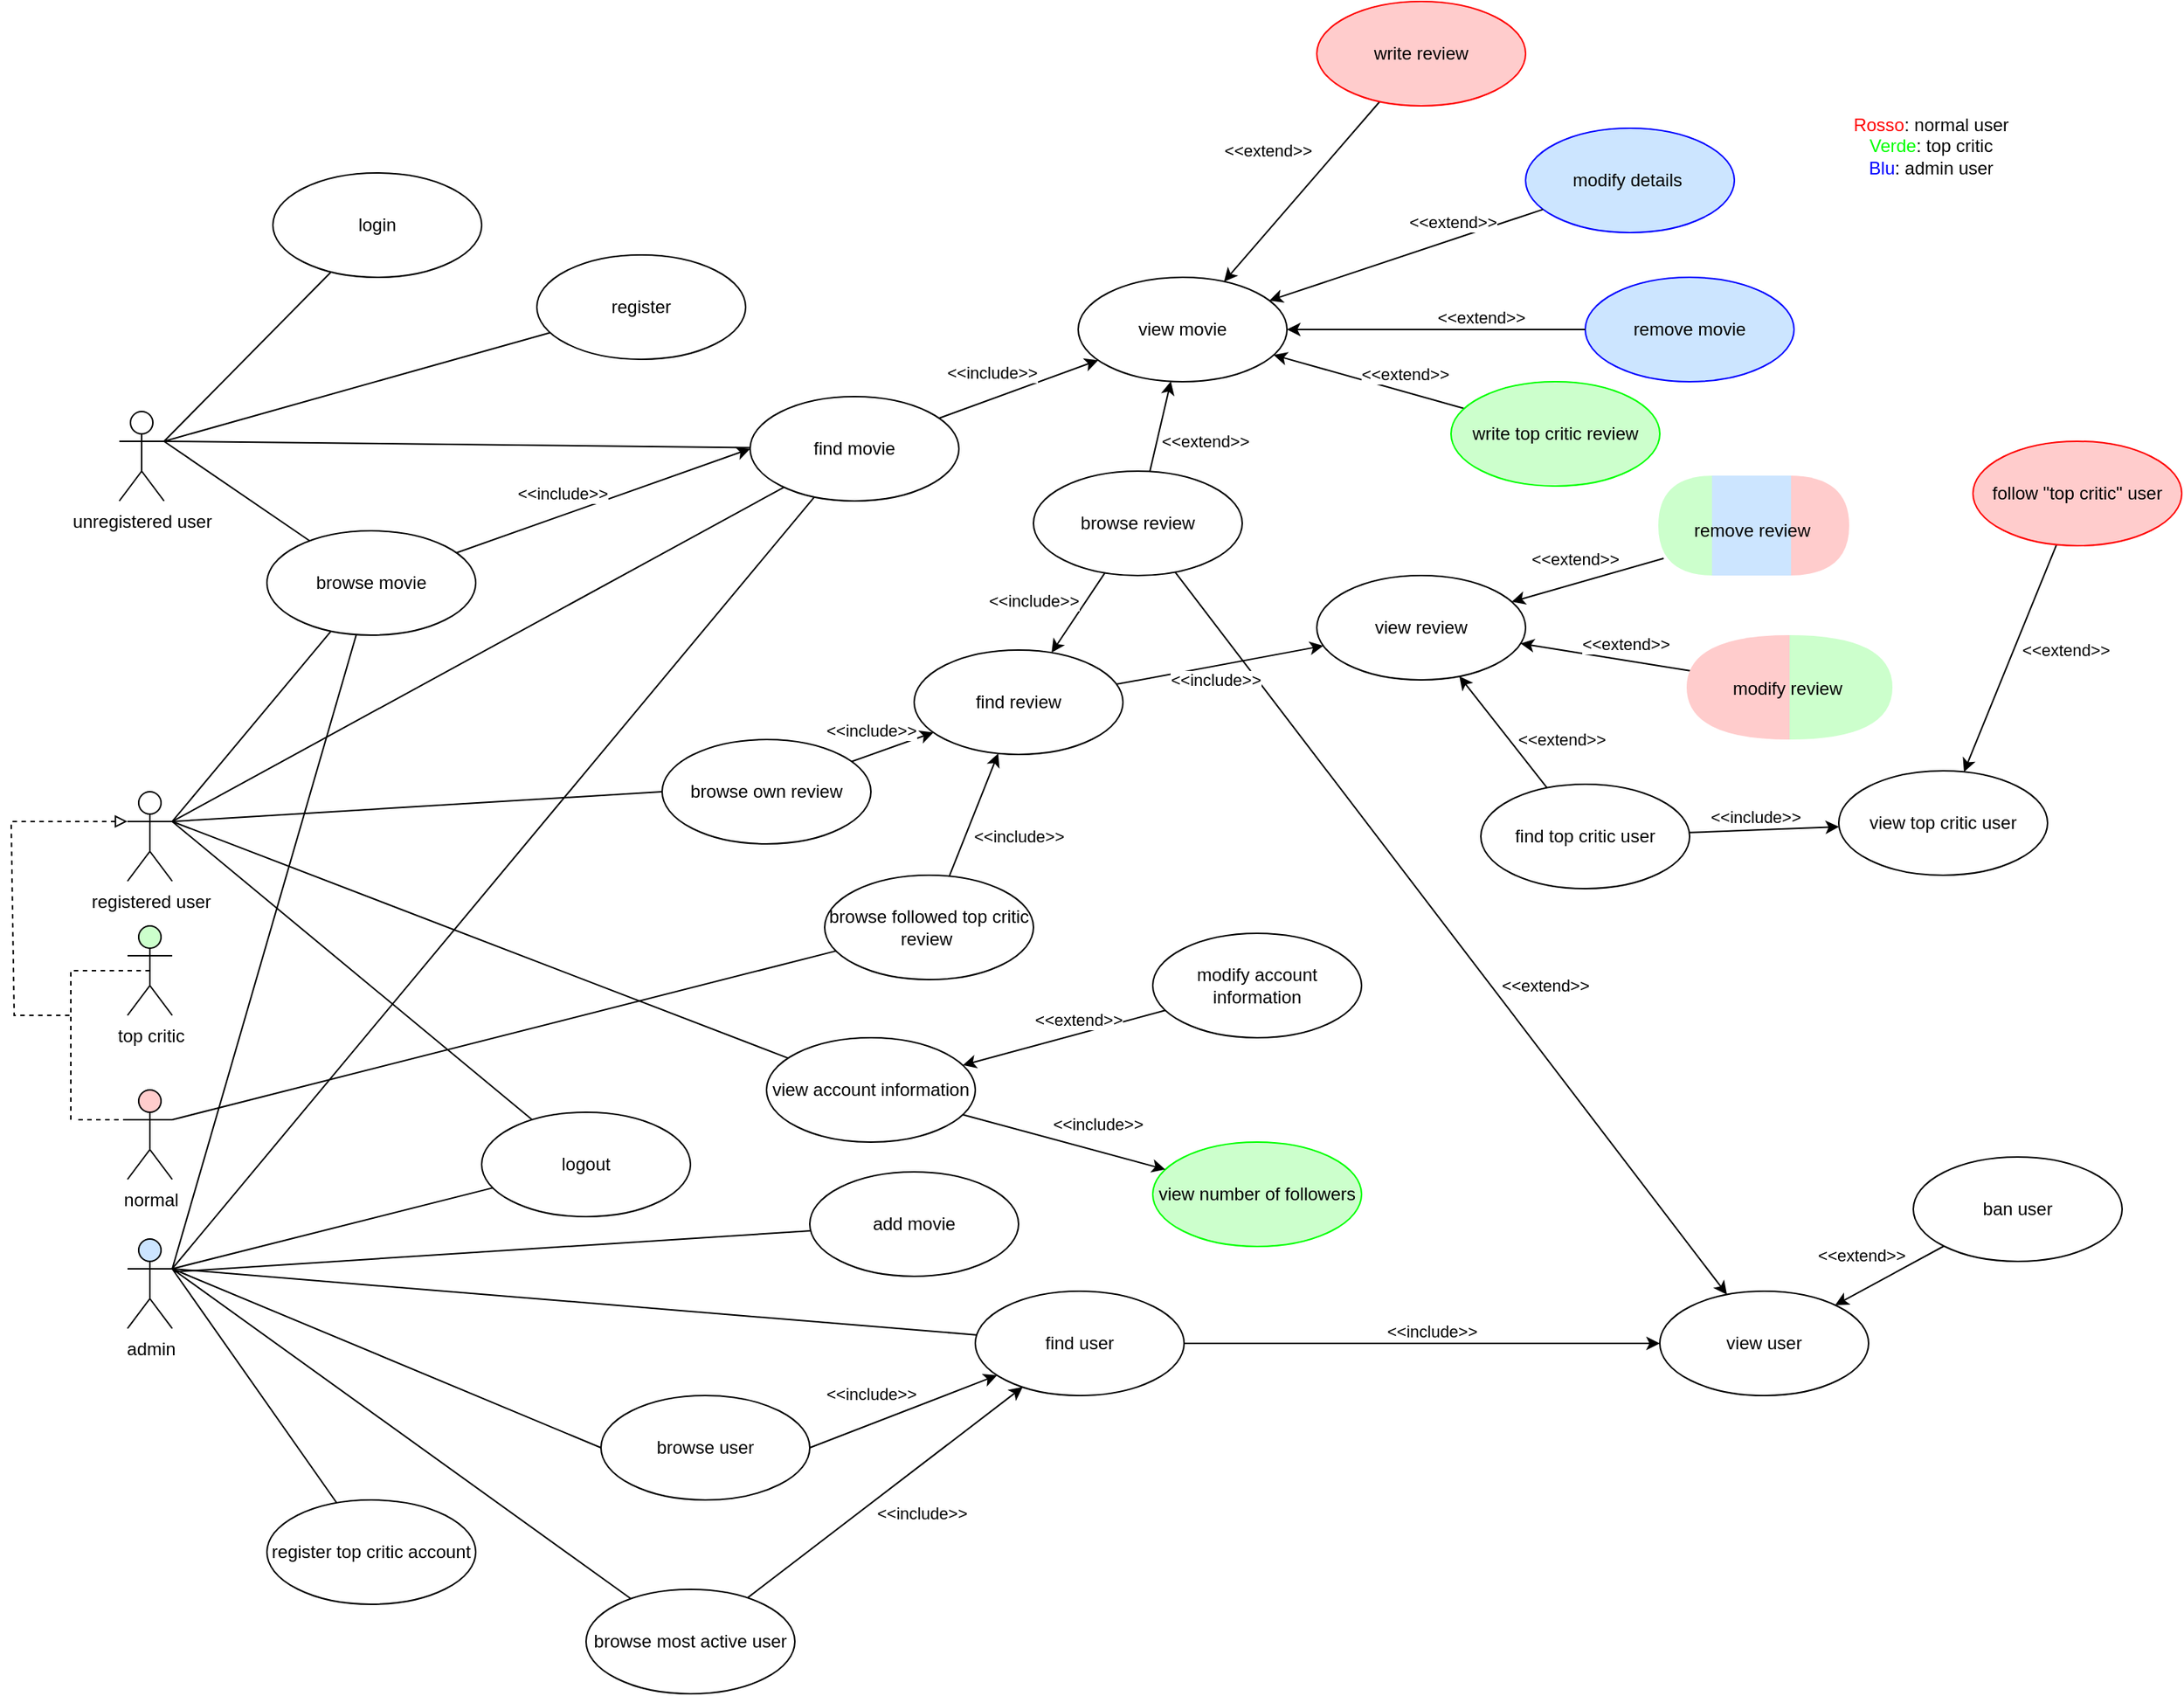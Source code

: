<mxfile version="11.1.4" type="device"><diagram id="yHL_Qfg9oR6NgDnkEY8L" name="Pagina-1"><mxGraphModel dx="628" dy="723" grid="0" gridSize="10" guides="1" tooltips="1" connect="1" arrows="1" fold="1" page="1" pageScale="1" pageWidth="827" pageHeight="1169" math="0" shadow="0"><root><mxCell id="0"/><mxCell id="1" parent="0"/><mxCell id="jIxoqmBoYQ7-ECyy3qYm-38" style="edgeStyle=none;rounded=0;orthogonalLoop=1;jettySize=auto;html=1;exitX=1;exitY=0.5;exitDx=0;exitDy=0;entryX=0;entryY=0.5;entryDx=0;entryDy=0;startArrow=none;startFill=0;endArrow=none;endFill=0;" parent="1" edge="1"><mxGeometry relative="1" as="geometry"><mxPoint x="760.0" y="835" as="sourcePoint"/></mxGeometry></mxCell><mxCell id="jIxoqmBoYQ7-ECyy3qYm-43" style="edgeStyle=none;rounded=0;orthogonalLoop=1;jettySize=auto;html=1;exitX=1;exitY=0.5;exitDx=0;exitDy=0;startArrow=none;startFill=0;endArrow=none;endFill=0;entryX=0;entryY=0.5;entryDx=0;entryDy=0;" parent="1" edge="1"><mxGeometry relative="1" as="geometry"><mxPoint x="625" y="965" as="targetPoint"/></mxGeometry></mxCell><mxCell id="kdYPB71V-sgYkFToy0l9-1" style="rounded=0;orthogonalLoop=1;jettySize=auto;html=1;endArrow=none;endFill=0;elbow=vertical;jumpStyle=none;" parent="1" target="kdYPB71V-sgYkFToy0l9-6" edge="1"><mxGeometry relative="1" as="geometry"><mxPoint x="258" y="317" as="sourcePoint"/></mxGeometry></mxCell><mxCell id="kdYPB71V-sgYkFToy0l9-2" style="rounded=0;orthogonalLoop=1;jettySize=auto;html=1;exitX=1;exitY=0.333;exitDx=0;exitDy=0;exitPerimeter=0;endArrow=none;endFill=0;" parent="1" source="kdYPB71V-sgYkFToy0l9-5" target="kdYPB71V-sgYkFToy0l9-7" edge="1"><mxGeometry relative="1" as="geometry"/></mxCell><mxCell id="kdYPB71V-sgYkFToy0l9-3" style="edgeStyle=none;rounded=0;orthogonalLoop=1;jettySize=auto;html=1;exitX=1;exitY=0.333;exitDx=0;exitDy=0;exitPerimeter=0;endArrow=none;endFill=0;" parent="1" source="kdYPB71V-sgYkFToy0l9-5" target="kdYPB71V-sgYkFToy0l9-10" edge="1"><mxGeometry relative="1" as="geometry"/></mxCell><mxCell id="kdYPB71V-sgYkFToy0l9-4" style="edgeStyle=none;rounded=0;orthogonalLoop=1;jettySize=auto;html=1;exitX=1;exitY=0.333;exitDx=0;exitDy=0;exitPerimeter=0;startArrow=none;startFill=0;endArrow=none;endFill=0;" parent="1" source="kdYPB71V-sgYkFToy0l9-5" target="kdYPB71V-sgYkFToy0l9-13" edge="1"><mxGeometry relative="1" as="geometry"/></mxCell><mxCell id="kdYPB71V-sgYkFToy0l9-5" value="unregistered user" style="shape=umlActor;verticalLabelPosition=bottom;labelBackgroundColor=#ffffff;verticalAlign=top;html=1;outlineConnect=0;" parent="1" vertex="1"><mxGeometry x="228" y="297" width="30" height="60" as="geometry"/></mxCell><mxCell id="kdYPB71V-sgYkFToy0l9-6" value="login" style="ellipse;whiteSpace=wrap;html=1;" parent="1" vertex="1"><mxGeometry x="331" y="137" width="140" height="70" as="geometry"/></mxCell><mxCell id="kdYPB71V-sgYkFToy0l9-7" value="register" style="ellipse;whiteSpace=wrap;html=1;" parent="1" vertex="1"><mxGeometry x="508" y="192" width="140" height="70" as="geometry"/></mxCell><mxCell id="kdYPB71V-sgYkFToy0l9-8" style="edgeStyle=none;rounded=0;orthogonalLoop=1;jettySize=auto;html=1;endArrow=classic;endFill=1;entryX=0;entryY=0.5;entryDx=0;entryDy=0;" parent="1" source="kdYPB71V-sgYkFToy0l9-10" target="kdYPB71V-sgYkFToy0l9-13" edge="1"><mxGeometry relative="1" as="geometry"><mxPoint x="681" y="347.182" as="targetPoint"/><mxPoint x="481" y="332" as="sourcePoint"/></mxGeometry></mxCell><mxCell id="kdYPB71V-sgYkFToy0l9-9" value="&amp;lt;&amp;lt;include&amp;gt;&amp;gt;" style="edgeLabel;html=1;align=center;verticalAlign=middle;resizable=0;points=[];" parent="kdYPB71V-sgYkFToy0l9-8" vertex="1" connectable="0"><mxGeometry x="-0.227" y="1" relative="1" as="geometry"><mxPoint x="-4.5" y="-12" as="offset"/></mxGeometry></mxCell><mxCell id="kdYPB71V-sgYkFToy0l9-10" value="browse movie" style="ellipse;whiteSpace=wrap;html=1;fontStyle=0" parent="1" vertex="1"><mxGeometry x="327" y="377" width="140" height="70" as="geometry"/></mxCell><mxCell id="kdYPB71V-sgYkFToy0l9-11" style="edgeStyle=none;rounded=0;orthogonalLoop=1;jettySize=auto;html=1;endArrow=classic;endFill=1;" parent="1" source="kdYPB71V-sgYkFToy0l9-13" target="kdYPB71V-sgYkFToy0l9-16" edge="1"><mxGeometry relative="1" as="geometry"><mxPoint x="941" y="346.957" as="targetPoint"/></mxGeometry></mxCell><mxCell id="kdYPB71V-sgYkFToy0l9-12" value="&amp;lt;&amp;lt;include&amp;gt;&amp;gt;" style="edgeLabel;html=1;align=center;verticalAlign=middle;resizable=0;points=[];" parent="kdYPB71V-sgYkFToy0l9-11" vertex="1" connectable="0"><mxGeometry x="-0.085" y="2" relative="1" as="geometry"><mxPoint x="-13.5" y="-11.5" as="offset"/></mxGeometry></mxCell><mxCell id="kdYPB71V-sgYkFToy0l9-13" value="find movie" style="ellipse;whiteSpace=wrap;html=1;fontStyle=0" parent="1" vertex="1"><mxGeometry x="651" y="287" width="140" height="70" as="geometry"/></mxCell><mxCell id="kdYPB71V-sgYkFToy0l9-14" style="edgeStyle=none;rounded=0;orthogonalLoop=1;jettySize=auto;html=1;endArrow=none;endFill=0;startArrow=classic;startFill=1;" parent="1" source="kdYPB71V-sgYkFToy0l9-16" target="8tLH-5Q1OPJSvlSUogec-1" edge="1"><mxGeometry relative="1" as="geometry"><mxPoint x="1017.857" y="247.0" as="targetPoint"/></mxGeometry></mxCell><mxCell id="kdYPB71V-sgYkFToy0l9-15" value="&amp;lt;&amp;lt;extend&amp;gt;&amp;gt;" style="edgeLabel;html=1;align=center;verticalAlign=middle;resizable=0;points=[];" parent="kdYPB71V-sgYkFToy0l9-14" vertex="1" connectable="0"><mxGeometry x="0.293" relative="1" as="geometry"><mxPoint x="32" y="1.5" as="offset"/></mxGeometry></mxCell><mxCell id="kdYPB71V-sgYkFToy0l9-16" value="view movie" style="ellipse;whiteSpace=wrap;html=1;fontStyle=0" parent="1" vertex="1"><mxGeometry x="871" y="207" width="140" height="70" as="geometry"/></mxCell><mxCell id="kdYPB71V-sgYkFToy0l9-17" style="edgeStyle=none;rounded=0;orthogonalLoop=1;jettySize=auto;html=1;startArrow=classic;startFill=1;endArrow=none;endFill=0;" parent="1" source="kdYPB71V-sgYkFToy0l9-73" target="kdYPB71V-sgYkFToy0l9-46" edge="1"><mxGeometry relative="1" as="geometry"/></mxCell><mxCell id="kdYPB71V-sgYkFToy0l9-18" value="&amp;lt;&amp;lt;extend&amp;gt;&amp;gt;" style="edgeLabel;html=1;align=center;verticalAlign=middle;resizable=0;points=[];" parent="kdYPB71V-sgYkFToy0l9-17" vertex="1" connectable="0"><mxGeometry x="0.129" y="1" relative="1" as="geometry"><mxPoint x="33.5" y="5" as="offset"/></mxGeometry></mxCell><mxCell id="kdYPB71V-sgYkFToy0l9-19" value="view review" style="ellipse;whiteSpace=wrap;html=1;" parent="1" vertex="1"><mxGeometry x="1031" y="407" width="140" height="70" as="geometry"/></mxCell><mxCell id="kdYPB71V-sgYkFToy0l9-20" style="edgeStyle=none;rounded=0;orthogonalLoop=1;jettySize=auto;html=1;exitX=1;exitY=0.333;exitDx=0;exitDy=0;exitPerimeter=0;startArrow=none;startFill=0;endArrow=none;endFill=0;" parent="1" source="kdYPB71V-sgYkFToy0l9-26" target="kdYPB71V-sgYkFToy0l9-10" edge="1"><mxGeometry relative="1" as="geometry"/></mxCell><mxCell id="kdYPB71V-sgYkFToy0l9-21" style="edgeStyle=none;rounded=0;orthogonalLoop=1;jettySize=auto;html=1;exitX=1;exitY=0.333;exitDx=0;exitDy=0;exitPerimeter=0;startArrow=none;startFill=0;endArrow=none;endFill=0;" parent="1" source="kdYPB71V-sgYkFToy0l9-26" target="kdYPB71V-sgYkFToy0l9-35" edge="1"><mxGeometry relative="1" as="geometry"/></mxCell><mxCell id="kdYPB71V-sgYkFToy0l9-22" style="edgeStyle=none;rounded=0;orthogonalLoop=1;jettySize=auto;html=1;exitX=1;exitY=0.333;exitDx=0;exitDy=0;exitPerimeter=0;entryX=0;entryY=0.5;entryDx=0;entryDy=0;startArrow=none;startFill=0;endArrow=none;endFill=0;" parent="1" source="kdYPB71V-sgYkFToy0l9-26" target="kdYPB71V-sgYkFToy0l9-39" edge="1"><mxGeometry relative="1" as="geometry"/></mxCell><mxCell id="kdYPB71V-sgYkFToy0l9-23" style="edgeStyle=none;rounded=0;orthogonalLoop=1;jettySize=auto;html=1;exitX=1;exitY=0.333;exitDx=0;exitDy=0;exitPerimeter=0;startArrow=none;startFill=0;endArrow=none;endFill=0;" parent="1" source="kdYPB71V-sgYkFToy0l9-26" target="kdYPB71V-sgYkFToy0l9-42" edge="1"><mxGeometry relative="1" as="geometry"><mxPoint x="396" y="842" as="targetPoint"/></mxGeometry></mxCell><mxCell id="kdYPB71V-sgYkFToy0l9-24" style="edgeStyle=none;rounded=0;orthogonalLoop=1;jettySize=auto;html=1;exitX=1;exitY=0.333;exitDx=0;exitDy=0;exitPerimeter=0;startArrow=none;startFill=0;endArrow=none;endFill=0;" parent="1" source="kdYPB71V-sgYkFToy0l9-28" target="kdYPB71V-sgYkFToy0l9-47" edge="1"><mxGeometry relative="1" as="geometry"/></mxCell><mxCell id="kdYPB71V-sgYkFToy0l9-25" style="edgeStyle=none;rounded=0;orthogonalLoop=1;jettySize=auto;html=1;exitX=1;exitY=0.333;exitDx=0;exitDy=0;exitPerimeter=0;startArrow=none;startFill=0;endArrow=none;endFill=0;" parent="1" source="kdYPB71V-sgYkFToy0l9-26" target="kdYPB71V-sgYkFToy0l9-13" edge="1"><mxGeometry relative="1" as="geometry"/></mxCell><mxCell id="kdYPB71V-sgYkFToy0l9-26" value="registered user" style="shape=umlActor;verticalLabelPosition=bottom;labelBackgroundColor=#ffffff;verticalAlign=top;html=1;outlineConnect=0;" parent="1" vertex="1"><mxGeometry x="233.5" y="552" width="30" height="60" as="geometry"/></mxCell><mxCell id="kdYPB71V-sgYkFToy0l9-27" style="edgeStyle=none;rounded=0;orthogonalLoop=1;jettySize=auto;html=1;exitX=0;exitY=0.333;exitDx=0;exitDy=0;exitPerimeter=0;endArrow=none;endFill=0;dashed=1;" parent="1" source="kdYPB71V-sgYkFToy0l9-28" edge="1"><mxGeometry relative="1" as="geometry"><mxPoint x="197.5" y="772" as="targetPoint"/></mxGeometry></mxCell><mxCell id="kdYPB71V-sgYkFToy0l9-28" value="normal" style="shape=umlActor;verticalLabelPosition=bottom;labelBackgroundColor=#ffffff;verticalAlign=top;html=1;outlineConnect=0;fillColor=#FFCCCC;" parent="1" vertex="1"><mxGeometry x="233.5" y="752" width="30" height="60" as="geometry"/></mxCell><mxCell id="kdYPB71V-sgYkFToy0l9-29" style="edgeStyle=none;rounded=0;orthogonalLoop=1;jettySize=auto;html=1;exitX=1;exitY=0.333;exitDx=0;exitDy=0;exitPerimeter=0;entryX=0;entryY=0.5;entryDx=0;entryDy=0;startArrow=none;startFill=0;endArrow=none;endFill=0;" parent="1" source="kdYPB71V-sgYkFToy0l9-32" target="kdYPB71V-sgYkFToy0l9-50" edge="1"><mxGeometry relative="1" as="geometry"/></mxCell><mxCell id="kdYPB71V-sgYkFToy0l9-30" style="edgeStyle=none;rounded=0;orthogonalLoop=1;jettySize=auto;html=1;startArrow=none;startFill=0;endArrow=none;endFill=0;" parent="1" target="kdYPB71V-sgYkFToy0l9-64" edge="1"><mxGeometry relative="1" as="geometry"><mxPoint x="265" y="874" as="sourcePoint"/></mxGeometry></mxCell><mxCell id="kdYPB71V-sgYkFToy0l9-31" style="edgeStyle=none;rounded=0;orthogonalLoop=1;jettySize=auto;html=1;exitX=1;exitY=0.333;exitDx=0;exitDy=0;exitPerimeter=0;startArrow=none;startFill=0;endArrow=none;endFill=0;" parent="1" source="kdYPB71V-sgYkFToy0l9-32" target="kdYPB71V-sgYkFToy0l9-53" edge="1"><mxGeometry relative="1" as="geometry"/></mxCell><mxCell id="8tLH-5Q1OPJSvlSUogec-25" style="rounded=0;orthogonalLoop=1;jettySize=auto;html=1;endArrow=none;endFill=0;exitX=1;exitY=0.333;exitDx=0;exitDy=0;exitPerimeter=0;" parent="1" source="kdYPB71V-sgYkFToy0l9-32" target="kdYPB71V-sgYkFToy0l9-35" edge="1"><mxGeometry relative="1" as="geometry"/></mxCell><mxCell id="kdYPB71V-sgYkFToy0l9-32" value="admin" style="shape=umlActor;verticalLabelPosition=bottom;labelBackgroundColor=#ffffff;verticalAlign=top;html=1;outlineConnect=0;fillColor=#CCE5FF;" parent="1" vertex="1"><mxGeometry x="233.5" y="852" width="30" height="60" as="geometry"/></mxCell><mxCell id="kdYPB71V-sgYkFToy0l9-33" value="" style="endArrow=none;html=1;rounded=0;dashed=1;" parent="1" edge="1"><mxGeometry width="50" height="50" relative="1" as="geometry"><mxPoint x="195.5" y="772" as="sourcePoint"/><mxPoint x="195.5" y="672" as="targetPoint"/></mxGeometry></mxCell><mxCell id="kdYPB71V-sgYkFToy0l9-34" value="" style="endArrow=none;html=1;rounded=0;endFill=0;dashed=1;startArrow=block;startFill=0;exitX=0;exitY=0.333;exitDx=0;exitDy=0;exitPerimeter=0;" parent="1" source="kdYPB71V-sgYkFToy0l9-26" edge="1"><mxGeometry width="50" height="50" relative="1" as="geometry"><mxPoint x="155.5" y="762" as="sourcePoint"/><mxPoint x="197.5" y="702" as="targetPoint"/><Array as="points"><mxPoint x="155.5" y="572"/><mxPoint x="157.5" y="702"/></Array></mxGeometry></mxCell><mxCell id="kdYPB71V-sgYkFToy0l9-35" value="logout" style="ellipse;whiteSpace=wrap;html=1;" parent="1" vertex="1"><mxGeometry x="471" y="767" width="140" height="70" as="geometry"/></mxCell><mxCell id="kdYPB71V-sgYkFToy0l9-36" style="edgeStyle=none;rounded=0;orthogonalLoop=1;jettySize=auto;html=1;endArrow=none;endFill=0;startArrow=classic;startFill=1;" parent="1" source="kdYPB71V-sgYkFToy0l9-16" target="kdYPB71V-sgYkFToy0l9-38" edge="1"><mxGeometry relative="1" as="geometry"><mxPoint x="1237.857" y="277.0" as="targetPoint"/><mxPoint x="1051" y="337" as="sourcePoint"/></mxGeometry></mxCell><mxCell id="kdYPB71V-sgYkFToy0l9-37" value="&amp;lt;&amp;lt;extend&amp;gt;&amp;gt;" style="edgeLabel;html=1;align=center;verticalAlign=middle;resizable=0;points=[];" parent="kdYPB71V-sgYkFToy0l9-36" vertex="1" connectable="0"><mxGeometry x="0.293" relative="1" as="geometry"><mxPoint x="-38.5" y="-10" as="offset"/></mxGeometry></mxCell><mxCell id="kdYPB71V-sgYkFToy0l9-38" value="write review" style="ellipse;whiteSpace=wrap;html=1;strokeColor=#FF0000;fillColor=#FFCCCC;" parent="1" vertex="1"><mxGeometry x="1031" y="22" width="140" height="70" as="geometry"/></mxCell><mxCell id="kdYPB71V-sgYkFToy0l9-39" value="browse own review" style="ellipse;whiteSpace=wrap;html=1;" parent="1" vertex="1"><mxGeometry x="592" y="517" width="140" height="70" as="geometry"/></mxCell><mxCell id="kdYPB71V-sgYkFToy0l9-42" value="view account information" style="ellipse;whiteSpace=wrap;html=1;" parent="1" vertex="1"><mxGeometry x="662" y="717" width="140" height="70" as="geometry"/></mxCell><mxCell id="kdYPB71V-sgYkFToy0l9-43" value="modify account information" style="ellipse;whiteSpace=wrap;html=1;strokeColor=#000000;" parent="1" vertex="1"><mxGeometry x="921" y="647" width="140" height="70" as="geometry"/></mxCell><mxCell id="kdYPB71V-sgYkFToy0l9-44" style="edgeStyle=none;rounded=0;orthogonalLoop=1;jettySize=auto;html=1;endArrow=none;endFill=0;startArrow=classic;startFill=1;" parent="1" source="kdYPB71V-sgYkFToy0l9-42" target="kdYPB71V-sgYkFToy0l9-43" edge="1"><mxGeometry relative="1" as="geometry"><mxPoint x="862" y="487" as="targetPoint"/><mxPoint x="815.64" y="572.41" as="sourcePoint"/></mxGeometry></mxCell><mxCell id="kdYPB71V-sgYkFToy0l9-45" value="&amp;lt;&amp;lt;extend&amp;gt;&amp;gt;" style="edgeLabel;html=1;align=center;verticalAlign=middle;resizable=0;points=[];" parent="kdYPB71V-sgYkFToy0l9-44" vertex="1" connectable="0"><mxGeometry x="0.293" relative="1" as="geometry"><mxPoint x="-10.5" y="-6.5" as="offset"/></mxGeometry></mxCell><mxCell id="kdYPB71V-sgYkFToy0l9-46" value="follow &quot;top critic&quot; user" style="ellipse;whiteSpace=wrap;html=1;strokeColor=#FF0000;fillColor=#FFCCCC;" parent="1" vertex="1"><mxGeometry x="1471" y="317" width="140" height="70" as="geometry"/></mxCell><mxCell id="kdYPB71V-sgYkFToy0l9-47" value="browse followed top critic review&amp;nbsp;" style="ellipse;whiteSpace=wrap;html=1;strokeColor=#000000;fillColor=none;" parent="1" vertex="1"><mxGeometry x="701" y="608" width="140" height="70" as="geometry"/></mxCell><mxCell id="kdYPB71V-sgYkFToy0l9-48" style="edgeStyle=none;rounded=0;orthogonalLoop=1;jettySize=auto;html=1;exitX=1;exitY=0.5;exitDx=0;exitDy=0;startArrow=none;startFill=0;endArrow=classic;endFill=1;" parent="1" source="kdYPB71V-sgYkFToy0l9-50" target="kdYPB71V-sgYkFToy0l9-53" edge="1"><mxGeometry relative="1" as="geometry"/></mxCell><mxCell id="kdYPB71V-sgYkFToy0l9-49" value="&amp;lt;&amp;lt;include&amp;gt;&amp;gt;" style="edgeLabel;html=1;align=center;verticalAlign=middle;resizable=0;points=[];" parent="kdYPB71V-sgYkFToy0l9-48" vertex="1" connectable="0"><mxGeometry x="-0.15" y="1" relative="1" as="geometry"><mxPoint x="-12" y="-14.5" as="offset"/></mxGeometry></mxCell><mxCell id="kdYPB71V-sgYkFToy0l9-50" value="browse user" style="ellipse;whiteSpace=wrap;html=1;fontStyle=0;strokeColor=#000000;" parent="1" vertex="1"><mxGeometry x="551" y="957" width="140" height="70" as="geometry"/></mxCell><mxCell id="kdYPB71V-sgYkFToy0l9-51" style="edgeStyle=none;rounded=0;orthogonalLoop=1;jettySize=auto;html=1;exitX=1;exitY=0.5;exitDx=0;exitDy=0;entryX=0;entryY=0.5;entryDx=0;entryDy=0;startArrow=none;startFill=0;endArrow=classic;endFill=1;" parent="1" source="kdYPB71V-sgYkFToy0l9-53" target="kdYPB71V-sgYkFToy0l9-54" edge="1"><mxGeometry relative="1" as="geometry"/></mxCell><mxCell id="kdYPB71V-sgYkFToy0l9-52" value="&amp;lt;&amp;lt;include&amp;gt;&amp;gt;" style="edgeLabel;html=1;align=center;verticalAlign=middle;resizable=0;points=[];" parent="kdYPB71V-sgYkFToy0l9-51" vertex="1" connectable="0"><mxGeometry x="0.187" y="-3" relative="1" as="geometry"><mxPoint x="-23.5" y="-11.5" as="offset"/></mxGeometry></mxCell><mxCell id="kdYPB71V-sgYkFToy0l9-53" value="find user" style="ellipse;whiteSpace=wrap;html=1;fontStyle=0;strokeColor=#000000;" parent="1" vertex="1"><mxGeometry x="802" y="887" width="140" height="70" as="geometry"/></mxCell><mxCell id="kdYPB71V-sgYkFToy0l9-54" value="view user" style="ellipse;whiteSpace=wrap;html=1;fontStyle=0;strokeColor=#000000;" parent="1" vertex="1"><mxGeometry x="1261" y="887" width="140" height="70" as="geometry"/></mxCell><mxCell id="kdYPB71V-sgYkFToy0l9-55" style="edgeStyle=none;rounded=0;orthogonalLoop=1;jettySize=auto;html=1;exitX=0;exitY=1;exitDx=0;exitDy=0;startArrow=none;startFill=0;endArrow=classic;endFill=1;" parent="1" source="kdYPB71V-sgYkFToy0l9-57" target="kdYPB71V-sgYkFToy0l9-54" edge="1"><mxGeometry relative="1" as="geometry"/></mxCell><mxCell id="kdYPB71V-sgYkFToy0l9-56" value="&amp;lt;&amp;lt;extend&amp;gt;&amp;gt;" style="edgeLabel;html=1;align=center;verticalAlign=middle;resizable=0;points=[];" parent="kdYPB71V-sgYkFToy0l9-55" vertex="1" connectable="0"><mxGeometry x="0.117" relative="1" as="geometry"><mxPoint x="-14.5" y="-16" as="offset"/></mxGeometry></mxCell><mxCell id="kdYPB71V-sgYkFToy0l9-57" value="ban user" style="ellipse;whiteSpace=wrap;html=1;fontStyle=0;strokeColor=#000000;" parent="1" vertex="1"><mxGeometry x="1431" y="797" width="140" height="70" as="geometry"/></mxCell><mxCell id="kdYPB71V-sgYkFToy0l9-58" value="modify&amp;nbsp;details&amp;nbsp;" style="ellipse;whiteSpace=wrap;html=1;fontStyle=0;strokeColor=#0000FF;fillColor=#CCE5FF;" parent="1" vertex="1"><mxGeometry x="1171" y="107" width="140" height="70" as="geometry"/></mxCell><mxCell id="kdYPB71V-sgYkFToy0l9-59" style="edgeStyle=none;rounded=0;orthogonalLoop=1;jettySize=auto;html=1;endArrow=none;endFill=0;startArrow=classic;startFill=1;" parent="1" source="kdYPB71V-sgYkFToy0l9-16" target="kdYPB71V-sgYkFToy0l9-58" edge="1"><mxGeometry relative="1" as="geometry"><mxPoint x="1248.0" y="267.0" as="targetPoint"/><mxPoint x="1096.04" y="350.84" as="sourcePoint"/></mxGeometry></mxCell><mxCell id="kdYPB71V-sgYkFToy0l9-60" value="&amp;lt;&amp;lt;extend&amp;gt;&amp;gt;" style="edgeLabel;html=1;align=center;verticalAlign=middle;resizable=0;points=[];" parent="kdYPB71V-sgYkFToy0l9-59" vertex="1" connectable="0"><mxGeometry x="0.293" relative="1" as="geometry"><mxPoint x="3.5" y="-13" as="offset"/></mxGeometry></mxCell><mxCell id="kdYPB71V-sgYkFToy0l9-61" value="remove movie" style="ellipse;whiteSpace=wrap;html=1;fontStyle=0;strokeColor=#0000FF;fillColor=#CCE5FF;" parent="1" vertex="1"><mxGeometry x="1211" y="207" width="140" height="70" as="geometry"/></mxCell><mxCell id="kdYPB71V-sgYkFToy0l9-62" style="edgeStyle=none;rounded=0;orthogonalLoop=1;jettySize=auto;html=1;endArrow=none;endFill=0;startArrow=classic;startFill=1;" parent="1" source="kdYPB71V-sgYkFToy0l9-16" target="kdYPB71V-sgYkFToy0l9-61" edge="1"><mxGeometry relative="1" as="geometry"><mxPoint x="1252.12" y="276.78" as="targetPoint"/><mxPoint x="1096.46" y="366.24" as="sourcePoint"/></mxGeometry></mxCell><mxCell id="kdYPB71V-sgYkFToy0l9-63" value="&amp;lt;&amp;lt;extend&amp;gt;&amp;gt;" style="edgeLabel;html=1;align=center;verticalAlign=middle;resizable=0;points=[];" parent="kdYPB71V-sgYkFToy0l9-62" vertex="1" connectable="0"><mxGeometry x="0.293" relative="1" as="geometry"><mxPoint x="0.5" y="-8" as="offset"/></mxGeometry></mxCell><mxCell id="kdYPB71V-sgYkFToy0l9-64" value="add movie" style="ellipse;whiteSpace=wrap;html=1;fontStyle=0;strokeColor=#000000;" parent="1" vertex="1"><mxGeometry x="691" y="807" width="140" height="70" as="geometry"/></mxCell><mxCell id="kdYPB71V-sgYkFToy0l9-65" style="edgeStyle=none;rounded=0;orthogonalLoop=1;jettySize=auto;html=1;entryX=1;entryY=0.333;entryDx=0;entryDy=0;entryPerimeter=0;startArrow=none;startFill=0;endArrow=none;endFill=0;" parent="1" source="kdYPB71V-sgYkFToy0l9-66" target="kdYPB71V-sgYkFToy0l9-32" edge="1"><mxGeometry relative="1" as="geometry"/></mxCell><mxCell id="kdYPB71V-sgYkFToy0l9-66" value="browse most active user" style="ellipse;whiteSpace=wrap;html=1;fontStyle=0;strokeColor=#000000;" parent="1" vertex="1"><mxGeometry x="541" y="1087" width="140" height="70" as="geometry"/></mxCell><mxCell id="kdYPB71V-sgYkFToy0l9-67" value="&lt;font color=&quot;#ff0000&quot;&gt;Rosso&lt;/font&gt;: normal user&lt;br&gt;&lt;font color=&quot;#00ff00&quot;&gt;Verde&lt;/font&gt;: top critic&lt;br&gt;&lt;font color=&quot;#0000ff&quot;&gt;Blu&lt;/font&gt;: admin user" style="text;html=1;strokeColor=none;fillColor=none;align=center;verticalAlign=middle;whiteSpace=wrap;rounded=0;" parent="1" vertex="1"><mxGeometry x="1351" y="85" width="184" height="68" as="geometry"/></mxCell><mxCell id="kdYPB71V-sgYkFToy0l9-68" value="top critic" style="shape=umlActor;verticalLabelPosition=bottom;labelBackgroundColor=#ffffff;verticalAlign=top;html=1;outlineConnect=0;fillColor=#CCFFCC;" parent="1" vertex="1"><mxGeometry x="233.5" y="642" width="30" height="60" as="geometry"/></mxCell><mxCell id="kdYPB71V-sgYkFToy0l9-69" value="" style="endArrow=none;html=1;rounded=0;dashed=1;exitX=0.5;exitY=0.5;exitDx=0;exitDy=0;exitPerimeter=0;" parent="1" source="kdYPB71V-sgYkFToy0l9-68" edge="1"><mxGeometry width="50" height="50" relative="1" as="geometry"><mxPoint x="205.5" y="882" as="sourcePoint"/><mxPoint x="197.5" y="672" as="targetPoint"/></mxGeometry></mxCell><mxCell id="kdYPB71V-sgYkFToy0l9-70" style="rounded=0;orthogonalLoop=1;jettySize=auto;html=1;fontColor=#00FF00;" parent="1" source="kdYPB71V-sgYkFToy0l9-71" target="kdYPB71V-sgYkFToy0l9-16" edge="1"><mxGeometry relative="1" as="geometry"/></mxCell><mxCell id="8tLH-5Q1OPJSvlSUogec-12" value="&amp;lt;&amp;lt;extend&amp;gt;&amp;gt;" style="edgeLabel;html=1;align=center;verticalAlign=middle;resizable=0;points=[];" parent="kdYPB71V-sgYkFToy0l9-70" vertex="1" connectable="0"><mxGeometry x="-0.096" y="3" relative="1" as="geometry"><mxPoint x="18" y="-9.5" as="offset"/></mxGeometry></mxCell><mxCell id="kdYPB71V-sgYkFToy0l9-71" value="write top critic review" style="ellipse;whiteSpace=wrap;html=1;strokeColor=#00FF00;fillColor=#CCFFCC;" parent="1" vertex="1"><mxGeometry x="1121" y="277" width="140" height="70" as="geometry"/></mxCell><mxCell id="kdYPB71V-sgYkFToy0l9-72" value="find top critic user" style="ellipse;whiteSpace=wrap;html=1;strokeColor=#000000;" parent="1" vertex="1"><mxGeometry x="1141" y="547" width="140" height="70" as="geometry"/></mxCell><mxCell id="kdYPB71V-sgYkFToy0l9-73" value="view top critic user" style="ellipse;whiteSpace=wrap;html=1;strokeColor=#000000;" parent="1" vertex="1"><mxGeometry x="1381" y="538" width="140" height="70" as="geometry"/></mxCell><mxCell id="kdYPB71V-sgYkFToy0l9-74" style="edgeStyle=none;rounded=0;orthogonalLoop=1;jettySize=auto;html=1;startArrow=classic;startFill=1;endArrow=none;endFill=0;" parent="1" source="kdYPB71V-sgYkFToy0l9-73" target="kdYPB71V-sgYkFToy0l9-72" edge="1"><mxGeometry relative="1" as="geometry"><mxPoint x="1058.217" y="-67.77" as="sourcePoint"/><mxPoint x="1193.896" y="-88.037" as="targetPoint"/></mxGeometry></mxCell><mxCell id="kdYPB71V-sgYkFToy0l9-75" value="&amp;lt;&amp;lt;include&amp;gt;&amp;gt;" style="edgeLabel;html=1;align=center;verticalAlign=middle;resizable=0;points=[];" parent="kdYPB71V-sgYkFToy0l9-74" vertex="1" connectable="0"><mxGeometry x="0.129" y="1" relative="1" as="geometry"><mxPoint y="-9.5" as="offset"/></mxGeometry></mxCell><mxCell id="kdYPB71V-sgYkFToy0l9-76" style="edgeStyle=none;rounded=0;orthogonalLoop=1;jettySize=auto;html=1;startArrow=classic;startFill=1;endArrow=none;endFill=0;" parent="1" source="kdYPB71V-sgYkFToy0l9-19" target="kdYPB71V-sgYkFToy0l9-72" edge="1"><mxGeometry relative="1" as="geometry"><mxPoint x="1068.217" y="-57.77" as="sourcePoint"/><mxPoint x="1203.896" y="-78.037" as="targetPoint"/></mxGeometry></mxCell><mxCell id="kdYPB71V-sgYkFToy0l9-77" value="&amp;lt;&amp;lt;extend&amp;gt;&amp;gt;" style="edgeLabel;html=1;align=center;verticalAlign=middle;resizable=0;points=[];" parent="kdYPB71V-sgYkFToy0l9-76" vertex="1" connectable="0"><mxGeometry x="0.129" y="1" relative="1" as="geometry"><mxPoint x="34.5" y="1" as="offset"/></mxGeometry></mxCell><mxCell id="kdYPB71V-sgYkFToy0l9-80" value="find review" style="ellipse;whiteSpace=wrap;html=1;" parent="1" vertex="1"><mxGeometry x="761" y="457" width="140" height="70" as="geometry"/></mxCell><mxCell id="kdYPB71V-sgYkFToy0l9-84" value="view number of followers" style="ellipse;whiteSpace=wrap;html=1;strokeColor=#00FF00;fillColor=#CCFFCC;" parent="1" vertex="1"><mxGeometry x="921" y="787" width="140" height="70" as="geometry"/></mxCell><mxCell id="kdYPB71V-sgYkFToy0l9-87" style="edgeStyle=none;rounded=0;orthogonalLoop=1;jettySize=auto;html=1;startArrow=none;startFill=0;endArrow=none;endFill=0;exitX=1;exitY=0.333;exitDx=0;exitDy=0;exitPerimeter=0;" parent="1" source="kdYPB71V-sgYkFToy0l9-32" target="kdYPB71V-sgYkFToy0l9-10" edge="1"><mxGeometry relative="1" as="geometry"><mxPoint x="221" y="937" as="sourcePoint"/><mxPoint x="361" y="912" as="targetPoint"/></mxGeometry></mxCell><mxCell id="kdYPB71V-sgYkFToy0l9-88" style="edgeStyle=none;rounded=0;orthogonalLoop=1;jettySize=auto;html=1;exitX=1;exitY=0.333;exitDx=0;exitDy=0;exitPerimeter=0;startArrow=none;startFill=0;endArrow=none;endFill=0;" parent="1" source="kdYPB71V-sgYkFToy0l9-32" target="kdYPB71V-sgYkFToy0l9-13" edge="1"><mxGeometry relative="1" as="geometry"><mxPoint x="237" y="957" as="sourcePoint"/><mxPoint x="371" y="922" as="targetPoint"/></mxGeometry></mxCell><mxCell id="kdYPB71V-sgYkFToy0l9-91" value="register top critic account" style="ellipse;whiteSpace=wrap;html=1;fontStyle=0;strokeColor=#000000;" parent="1" vertex="1"><mxGeometry x="327" y="1027" width="140" height="70" as="geometry"/></mxCell><mxCell id="kdYPB71V-sgYkFToy0l9-92" style="edgeStyle=none;rounded=0;orthogonalLoop=1;jettySize=auto;html=1;entryX=1;entryY=0.333;entryDx=0;entryDy=0;entryPerimeter=0;startArrow=none;startFill=0;endArrow=none;endFill=0;" parent="1" source="kdYPB71V-sgYkFToy0l9-91" target="kdYPB71V-sgYkFToy0l9-32" edge="1"><mxGeometry relative="1" as="geometry"><mxPoint x="451" y="1212" as="sourcePoint"/><mxPoint x="227" y="947" as="targetPoint"/></mxGeometry></mxCell><mxCell id="8tLH-5Q1OPJSvlSUogec-1" value="browse review" style="ellipse;whiteSpace=wrap;html=1;fontStyle=0;strokeColor=#000000;" parent="1" vertex="1"><mxGeometry x="841" y="337" width="140" height="70" as="geometry"/></mxCell><mxCell id="8tLH-5Q1OPJSvlSUogec-2" style="edgeStyle=none;rounded=0;orthogonalLoop=1;jettySize=auto;html=1;startArrow=none;startFill=0;endArrow=classic;endFill=1;" parent="1" source="8tLH-5Q1OPJSvlSUogec-1" target="kdYPB71V-sgYkFToy0l9-54" edge="1"><mxGeometry relative="1" as="geometry"><mxPoint x="909.829" y="441.122" as="sourcePoint"/><mxPoint x="1312.064" y="742.914" as="targetPoint"/></mxGeometry></mxCell><mxCell id="8tLH-5Q1OPJSvlSUogec-3" value="&amp;lt;&amp;lt;extend&amp;gt;&amp;gt;" style="edgeLabel;html=1;align=center;verticalAlign=middle;resizable=0;points=[];" parent="8tLH-5Q1OPJSvlSUogec-2" vertex="1" connectable="0"><mxGeometry x="0.117" relative="1" as="geometry"><mxPoint x="41.5" y="6.5" as="offset"/></mxGeometry></mxCell><mxCell id="8tLH-5Q1OPJSvlSUogec-4" style="edgeStyle=none;rounded=0;orthogonalLoop=1;jettySize=auto;html=1;startArrow=none;startFill=0;endArrow=classic;endFill=1;" parent="1" source="kdYPB71V-sgYkFToy0l9-66" target="kdYPB71V-sgYkFToy0l9-53" edge="1"><mxGeometry relative="1" as="geometry"><mxPoint x="701.0" y="1002" as="sourcePoint"/><mxPoint x="812.0" y="932" as="targetPoint"/></mxGeometry></mxCell><mxCell id="8tLH-5Q1OPJSvlSUogec-5" value="&amp;lt;&amp;lt;include&amp;gt;&amp;gt;" style="edgeLabel;html=1;align=center;verticalAlign=middle;resizable=0;points=[];" parent="8tLH-5Q1OPJSvlSUogec-4" vertex="1" connectable="0"><mxGeometry x="-0.15" y="1" relative="1" as="geometry"><mxPoint x="39" y="4.5" as="offset"/></mxGeometry></mxCell><mxCell id="8tLH-5Q1OPJSvlSUogec-7" style="edgeStyle=none;rounded=0;orthogonalLoop=1;jettySize=auto;html=1;endArrow=classic;endFill=1;" parent="1" source="kdYPB71V-sgYkFToy0l9-39" target="kdYPB71V-sgYkFToy0l9-80" edge="1"><mxGeometry relative="1" as="geometry"><mxPoint x="661" y="332" as="targetPoint"/><mxPoint x="491.0" y="342" as="sourcePoint"/></mxGeometry></mxCell><mxCell id="8tLH-5Q1OPJSvlSUogec-8" value="&amp;lt;&amp;lt;include&amp;gt;&amp;gt;" style="edgeLabel;html=1;align=center;verticalAlign=middle;resizable=0;points=[];" parent="8tLH-5Q1OPJSvlSUogec-7" vertex="1" connectable="0"><mxGeometry x="-0.227" y="1" relative="1" as="geometry"><mxPoint x="-8.5" y="-13" as="offset"/></mxGeometry></mxCell><mxCell id="8tLH-5Q1OPJSvlSUogec-10" style="edgeStyle=none;rounded=0;orthogonalLoop=1;jettySize=auto;html=1;endArrow=classic;endFill=1;" parent="1" source="kdYPB71V-sgYkFToy0l9-80" target="kdYPB71V-sgYkFToy0l9-19" edge="1"><mxGeometry relative="1" as="geometry"><mxPoint x="832.321" y="441.172" as="targetPoint"/><mxPoint x="710.829" y="532.878" as="sourcePoint"/></mxGeometry></mxCell><mxCell id="8tLH-5Q1OPJSvlSUogec-11" value="&amp;lt;&amp;lt;include&amp;gt;&amp;gt;" style="edgeLabel;html=1;align=center;verticalAlign=middle;resizable=0;points=[];" parent="8tLH-5Q1OPJSvlSUogec-10" vertex="1" connectable="0"><mxGeometry x="-0.227" y="1" relative="1" as="geometry"><mxPoint x="12.5" y="8" as="offset"/></mxGeometry></mxCell><mxCell id="8tLH-5Q1OPJSvlSUogec-13" style="edgeStyle=none;rounded=0;orthogonalLoop=1;jettySize=auto;html=1;endArrow=classic;endFill=1;" parent="1" source="kdYPB71V-sgYkFToy0l9-47" target="kdYPB71V-sgYkFToy0l9-80" edge="1"><mxGeometry relative="1" as="geometry"><mxPoint x="832.339" y="441.178" as="targetPoint"/><mxPoint x="710.689" y="532.832" as="sourcePoint"/></mxGeometry></mxCell><mxCell id="8tLH-5Q1OPJSvlSUogec-14" value="&amp;lt;&amp;lt;include&amp;gt;&amp;gt;" style="edgeLabel;html=1;align=center;verticalAlign=middle;resizable=0;points=[];" parent="8tLH-5Q1OPJSvlSUogec-13" vertex="1" connectable="0"><mxGeometry x="-0.227" y="1" relative="1" as="geometry"><mxPoint x="34.5" y="6" as="offset"/></mxGeometry></mxCell><mxCell id="8tLH-5Q1OPJSvlSUogec-15" style="edgeStyle=none;rounded=0;orthogonalLoop=1;jettySize=auto;html=1;endArrow=classic;endFill=1;" parent="1" source="8tLH-5Q1OPJSvlSUogec-1" target="kdYPB71V-sgYkFToy0l9-80" edge="1"><mxGeometry relative="1" as="geometry"><mxPoint x="858.196" y="446.41" as="targetPoint"/><mxPoint x="901" y="397" as="sourcePoint"/></mxGeometry></mxCell><mxCell id="8tLH-5Q1OPJSvlSUogec-16" value="&amp;lt;&amp;lt;include&amp;gt;&amp;gt;" style="edgeLabel;html=1;align=center;verticalAlign=middle;resizable=0;points=[];" parent="8tLH-5Q1OPJSvlSUogec-15" vertex="1" connectable="0"><mxGeometry x="-0.227" y="1" relative="1" as="geometry"><mxPoint x="-35" y="-3" as="offset"/></mxGeometry></mxCell><mxCell id="8tLH-5Q1OPJSvlSUogec-20" style="rounded=0;orthogonalLoop=1;jettySize=auto;html=1;fontColor=#00FF00;exitX=0.903;exitY=0.172;exitDx=0;exitDy=0;exitPerimeter=0;" parent="1" source="tQbUELzcx0Xlq_qor5bL-12" target="kdYPB71V-sgYkFToy0l9-19" edge="1"><mxGeometry relative="1" as="geometry"><mxPoint x="1259.445" y="398.666" as="sourcePoint"/><mxPoint x="1012.147" y="269.037" as="targetPoint"/></mxGeometry></mxCell><mxCell id="8tLH-5Q1OPJSvlSUogec-21" value="&amp;lt;&amp;lt;extend&amp;gt;&amp;gt;" style="edgeLabel;html=1;align=center;verticalAlign=middle;resizable=0;points=[];" parent="8tLH-5Q1OPJSvlSUogec-20" vertex="1" connectable="0"><mxGeometry x="-0.096" y="3" relative="1" as="geometry"><mxPoint x="-14.5" y="-16" as="offset"/></mxGeometry></mxCell><mxCell id="8tLH-5Q1OPJSvlSUogec-22" style="edgeStyle=none;rounded=0;orthogonalLoop=1;jettySize=auto;html=1;endArrow=classic;endFill=1;" parent="1" source="kdYPB71V-sgYkFToy0l9-42" target="kdYPB71V-sgYkFToy0l9-84" edge="1"><mxGeometry relative="1" as="geometry"><mxPoint x="827.339" y="536.327" as="targetPoint"/><mxPoint x="794.641" y="618.671" as="sourcePoint"/></mxGeometry></mxCell><mxCell id="8tLH-5Q1OPJSvlSUogec-23" value="&amp;lt;&amp;lt;include&amp;gt;&amp;gt;" style="edgeLabel;html=1;align=center;verticalAlign=middle;resizable=0;points=[];" parent="8tLH-5Q1OPJSvlSUogec-22" vertex="1" connectable="0"><mxGeometry x="-0.227" y="1" relative="1" as="geometry"><mxPoint x="37" y="-7.5" as="offset"/></mxGeometry></mxCell><mxCell id="tQbUELzcx0Xlq_qor5bL-2" style="rounded=0;orthogonalLoop=1;jettySize=auto;html=1;fontColor=#00FF00;" parent="1" target="kdYPB71V-sgYkFToy0l9-19" edge="1"><mxGeometry relative="1" as="geometry"><mxPoint x="1284.286" y="471.402" as="sourcePoint"/><mxPoint x="1172.453" y="435.24" as="targetPoint"/></mxGeometry></mxCell><mxCell id="tQbUELzcx0Xlq_qor5bL-3" value="&amp;lt;&amp;lt;extend&amp;gt;&amp;gt;" style="edgeLabel;html=1;align=center;verticalAlign=middle;resizable=0;points=[];" parent="tQbUELzcx0Xlq_qor5bL-2" vertex="1" connectable="0"><mxGeometry x="-0.096" y="3" relative="1" as="geometry"><mxPoint x="7" y="-13.5" as="offset"/></mxGeometry></mxCell><mxCell id="tQbUELzcx0Xlq_qor5bL-8" value="" style="group" parent="1" vertex="1" connectable="0"><mxGeometry x="1279" y="447" width="138" height="70" as="geometry"/></mxCell><mxCell id="tQbUELzcx0Xlq_qor5bL-10" value="" style="group" parent="tQbUELzcx0Xlq_qor5bL-8" vertex="1" connectable="0"><mxGeometry width="138" height="70" as="geometry"/></mxCell><mxCell id="tQbUELzcx0Xlq_qor5bL-6" value="" style="shape=or;whiteSpace=wrap;html=1;strokeColor=none;strokeWidth=1;fillColor=#CCFFCC;gradientColor=none;" parent="tQbUELzcx0Xlq_qor5bL-10" vertex="1"><mxGeometry x="69" width="69" height="70" as="geometry"/></mxCell><mxCell id="tQbUELzcx0Xlq_qor5bL-7" value="" style="shape=or;whiteSpace=wrap;html=1;strokeColor=none;strokeWidth=1;fillColor=#FFCCCC;gradientColor=none;rotation=-180;" parent="tQbUELzcx0Xlq_qor5bL-10" vertex="1"><mxGeometry width="69" height="70" as="geometry"/></mxCell><mxCell id="tQbUELzcx0Xlq_qor5bL-9" value="modify review" style="text;html=1;resizable=0;points=[];autosize=1;align=left;verticalAlign=top;spacingTop=-4;" parent="tQbUELzcx0Xlq_qor5bL-10" vertex="1"><mxGeometry x="29" y="26" width="83" height="14" as="geometry"/></mxCell><mxCell id="tQbUELzcx0Xlq_qor5bL-16" value="" style="group" parent="1" vertex="1" connectable="0"><mxGeometry x="1254" y="340" width="134" height="67" as="geometry"/></mxCell><mxCell id="tQbUELzcx0Xlq_qor5bL-14" value="" style="group" parent="tQbUELzcx0Xlq_qor5bL-16" vertex="1" connectable="0"><mxGeometry width="134" height="67" as="geometry"/></mxCell><mxCell id="tQbUELzcx0Xlq_qor5bL-11" value="" style="shape=or;whiteSpace=wrap;html=1;strokeColor=none;strokeWidth=1;fillColor=#FFCCCC;gradientColor=none;" parent="tQbUELzcx0Xlq_qor5bL-14" vertex="1"><mxGeometry x="93.587" width="40.413" height="67" as="geometry"/></mxCell><mxCell id="tQbUELzcx0Xlq_qor5bL-12" value="" style="shape=or;whiteSpace=wrap;html=1;strokeColor=none;strokeWidth=1;fillColor=#CCFFCC;gradientColor=none;rotation=180;" parent="tQbUELzcx0Xlq_qor5bL-14" vertex="1"><mxGeometry x="6" width="37" height="67" as="geometry"/></mxCell><mxCell id="tQbUELzcx0Xlq_qor5bL-13" value="" style="rounded=0;whiteSpace=wrap;html=1;strokeColor=none;strokeWidth=1;fillColor=#CCE5FF;gradientColor=none;" parent="tQbUELzcx0Xlq_qor5bL-14" vertex="1"><mxGeometry x="42" width="53" height="67" as="geometry"/></mxCell><mxCell id="tQbUELzcx0Xlq_qor5bL-15" value="remove review" style="text;html=1;resizable=0;points=[];autosize=1;align=left;verticalAlign=top;spacingTop=-4;" parent="tQbUELzcx0Xlq_qor5bL-14" vertex="1"><mxGeometry x="28" y="26.5" width="88" height="14" as="geometry"/></mxCell></root></mxGraphModel></diagram></mxfile>